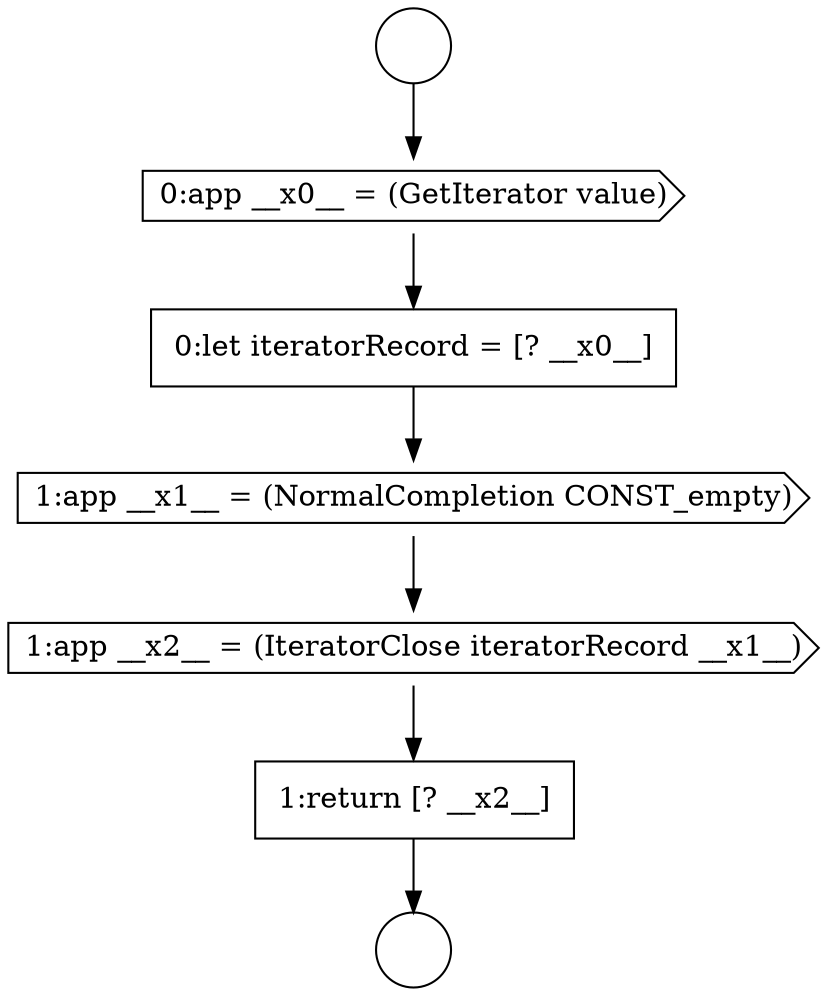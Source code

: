 digraph {
  node5101 [shape=circle label=" " color="black" fillcolor="white" style=filled]
  node5102 [shape=cds, label=<<font color="black">0:app __x0__ = (GetIterator value)</font>> color="black" fillcolor="white" style=filled]
  node5103 [shape=none, margin=0, label=<<font color="black">
    <table border="0" cellborder="1" cellspacing="0" cellpadding="10">
      <tr><td align="left">0:let iteratorRecord = [? __x0__]</td></tr>
    </table>
  </font>> color="black" fillcolor="white" style=filled]
  node5106 [shape=none, margin=0, label=<<font color="black">
    <table border="0" cellborder="1" cellspacing="0" cellpadding="10">
      <tr><td align="left">1:return [? __x2__]</td></tr>
    </table>
  </font>> color="black" fillcolor="white" style=filled]
  node5100 [shape=circle label=" " color="black" fillcolor="white" style=filled]
  node5104 [shape=cds, label=<<font color="black">1:app __x1__ = (NormalCompletion CONST_empty)</font>> color="black" fillcolor="white" style=filled]
  node5105 [shape=cds, label=<<font color="black">1:app __x2__ = (IteratorClose iteratorRecord __x1__)</font>> color="black" fillcolor="white" style=filled]
  node5105 -> node5106 [ color="black"]
  node5100 -> node5102 [ color="black"]
  node5103 -> node5104 [ color="black"]
  node5106 -> node5101 [ color="black"]
  node5102 -> node5103 [ color="black"]
  node5104 -> node5105 [ color="black"]
}

